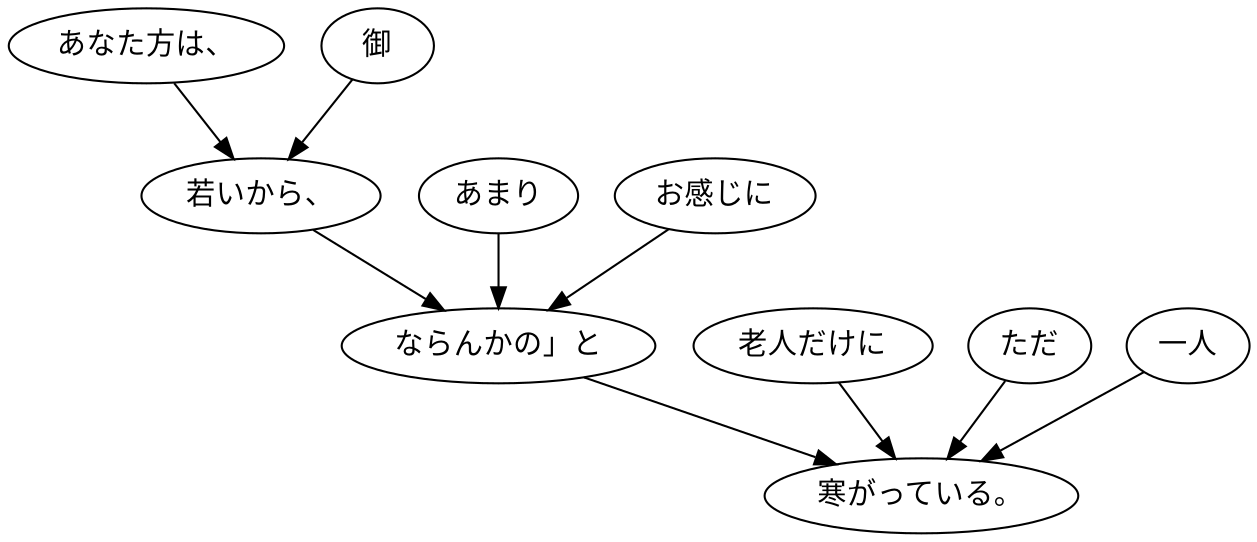 digraph graph4469 {
	node0 [label="あなた方は、"];
	node1 [label="御"];
	node2 [label="若いから、"];
	node3 [label="あまり"];
	node4 [label="お感じに"];
	node5 [label="ならんかの」と"];
	node6 [label="老人だけに"];
	node7 [label="ただ"];
	node8 [label="一人"];
	node9 [label="寒がっている。"];
	node0 -> node2;
	node1 -> node2;
	node2 -> node5;
	node3 -> node5;
	node4 -> node5;
	node5 -> node9;
	node6 -> node9;
	node7 -> node9;
	node8 -> node9;
}

